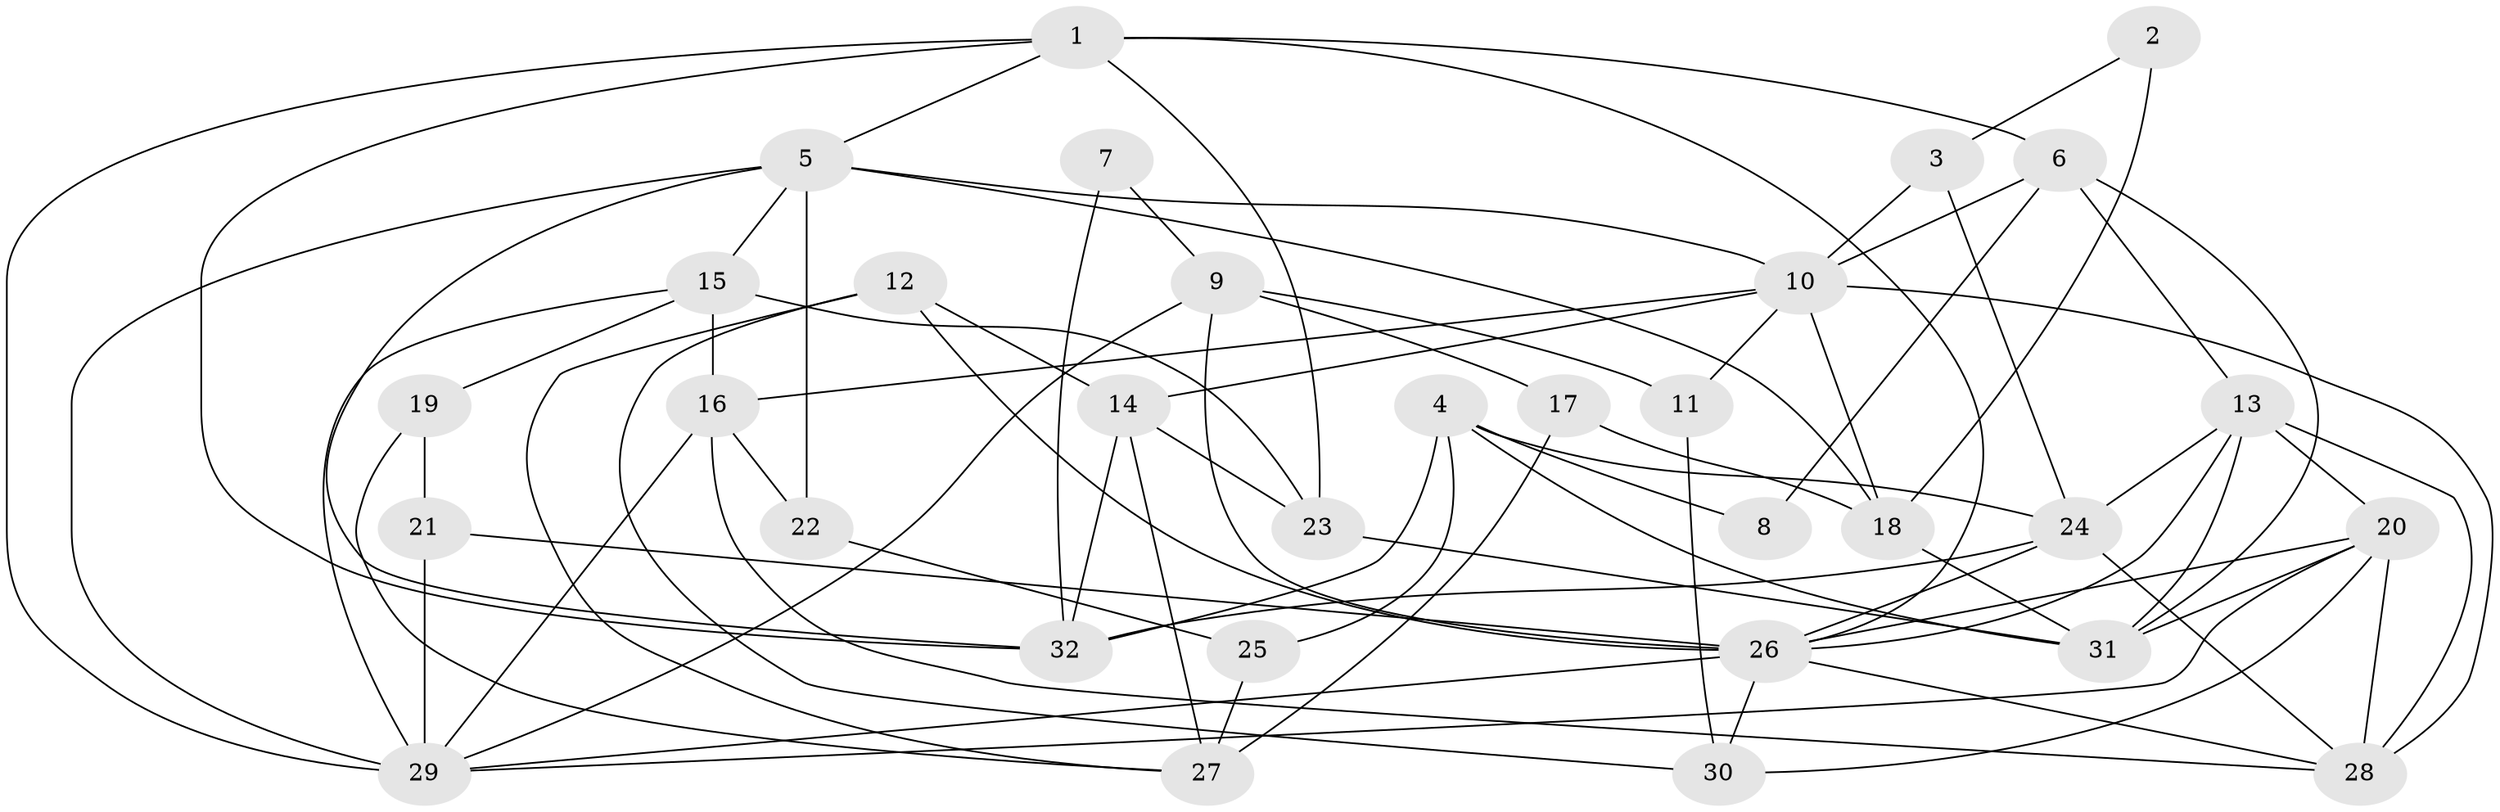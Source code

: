 // original degree distribution, {2: 0.1746031746031746, 5: 0.25396825396825395, 6: 0.09523809523809523, 4: 0.19047619047619047, 3: 0.23809523809523808, 7: 0.047619047619047616}
// Generated by graph-tools (version 1.1) at 2025/02/03/09/25 03:02:03]
// undirected, 32 vertices, 77 edges
graph export_dot {
graph [start="1"]
  node [color=gray90,style=filled];
  1;
  2;
  3;
  4;
  5;
  6;
  7;
  8;
  9;
  10;
  11;
  12;
  13;
  14;
  15;
  16;
  17;
  18;
  19;
  20;
  21;
  22;
  23;
  24;
  25;
  26;
  27;
  28;
  29;
  30;
  31;
  32;
  1 -- 5 [weight=1.0];
  1 -- 6 [weight=1.0];
  1 -- 23 [weight=1.0];
  1 -- 26 [weight=1.0];
  1 -- 29 [weight=1.0];
  1 -- 32 [weight=1.0];
  2 -- 3 [weight=1.0];
  2 -- 18 [weight=2.0];
  3 -- 10 [weight=1.0];
  3 -- 24 [weight=1.0];
  4 -- 8 [weight=1.0];
  4 -- 24 [weight=1.0];
  4 -- 25 [weight=1.0];
  4 -- 31 [weight=1.0];
  4 -- 32 [weight=1.0];
  5 -- 10 [weight=2.0];
  5 -- 15 [weight=2.0];
  5 -- 18 [weight=2.0];
  5 -- 22 [weight=1.0];
  5 -- 29 [weight=2.0];
  5 -- 32 [weight=1.0];
  6 -- 8 [weight=1.0];
  6 -- 10 [weight=1.0];
  6 -- 13 [weight=1.0];
  6 -- 31 [weight=1.0];
  7 -- 9 [weight=1.0];
  7 -- 32 [weight=1.0];
  9 -- 11 [weight=1.0];
  9 -- 17 [weight=1.0];
  9 -- 26 [weight=1.0];
  9 -- 29 [weight=1.0];
  10 -- 11 [weight=1.0];
  10 -- 14 [weight=1.0];
  10 -- 16 [weight=1.0];
  10 -- 18 [weight=1.0];
  10 -- 28 [weight=1.0];
  11 -- 30 [weight=1.0];
  12 -- 14 [weight=1.0];
  12 -- 26 [weight=1.0];
  12 -- 27 [weight=1.0];
  12 -- 30 [weight=1.0];
  13 -- 20 [weight=1.0];
  13 -- 24 [weight=2.0];
  13 -- 26 [weight=1.0];
  13 -- 28 [weight=1.0];
  13 -- 31 [weight=1.0];
  14 -- 23 [weight=1.0];
  14 -- 27 [weight=1.0];
  14 -- 32 [weight=1.0];
  15 -- 16 [weight=1.0];
  15 -- 19 [weight=1.0];
  15 -- 23 [weight=2.0];
  15 -- 29 [weight=1.0];
  16 -- 22 [weight=2.0];
  16 -- 28 [weight=1.0];
  16 -- 29 [weight=1.0];
  17 -- 18 [weight=1.0];
  17 -- 27 [weight=2.0];
  18 -- 31 [weight=1.0];
  19 -- 21 [weight=1.0];
  19 -- 27 [weight=1.0];
  20 -- 26 [weight=1.0];
  20 -- 28 [weight=1.0];
  20 -- 29 [weight=1.0];
  20 -- 30 [weight=1.0];
  20 -- 31 [weight=2.0];
  21 -- 26 [weight=1.0];
  21 -- 29 [weight=2.0];
  22 -- 25 [weight=1.0];
  23 -- 31 [weight=1.0];
  24 -- 26 [weight=1.0];
  24 -- 28 [weight=1.0];
  24 -- 32 [weight=2.0];
  25 -- 27 [weight=1.0];
  26 -- 28 [weight=1.0];
  26 -- 29 [weight=2.0];
  26 -- 30 [weight=1.0];
}
